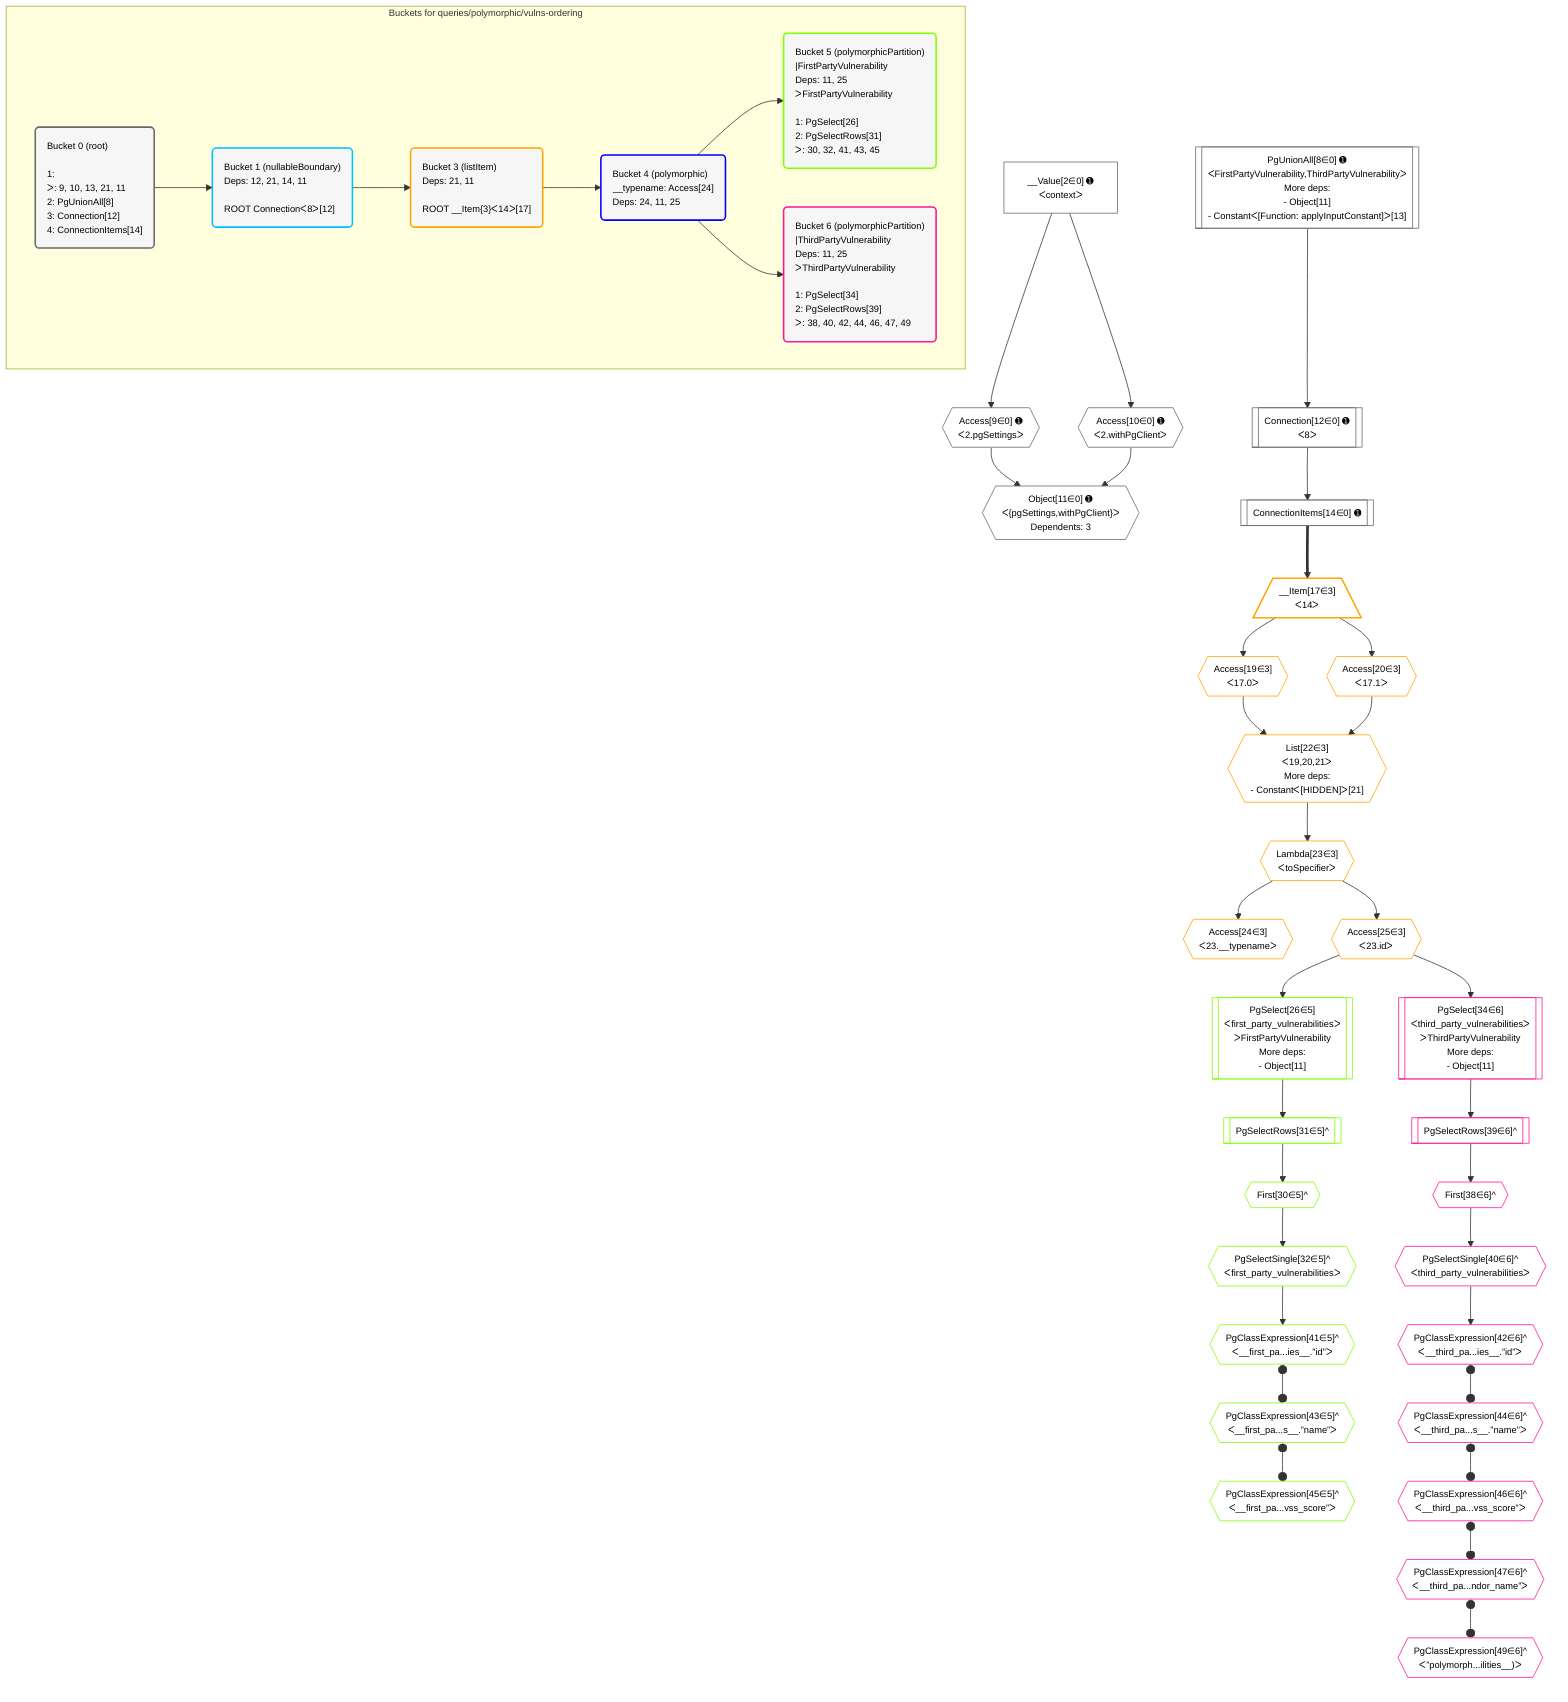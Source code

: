 %%{init: {'themeVariables': { 'fontSize': '12px'}}}%%
graph TD
    classDef path fill:#eee,stroke:#000,color:#000
    classDef plan fill:#fff,stroke-width:1px,color:#000
    classDef itemplan fill:#fff,stroke-width:2px,color:#000
    classDef unbatchedplan fill:#dff,stroke-width:1px,color:#000
    classDef sideeffectplan fill:#fcc,stroke-width:2px,color:#000
    classDef bucket fill:#f6f6f6,color:#000,stroke-width:2px,text-align:left

    subgraph "Buckets for queries/polymorphic/vulns-ordering"
    Bucket0("Bucket 0 (root)<br /><br />1: <br />ᐳ: 9, 10, 13, 21, 11<br />2: PgUnionAll[8]<br />3: Connection[12]<br />4: ConnectionItems[14]"):::bucket
    Bucket1("Bucket 1 (nullableBoundary)<br />Deps: 12, 21, 14, 11<br /><br />ROOT Connectionᐸ8ᐳ[12]"):::bucket
    Bucket3("Bucket 3 (listItem)<br />Deps: 21, 11<br /><br />ROOT __Item{3}ᐸ14ᐳ[17]"):::bucket
    Bucket4("Bucket 4 (polymorphic)<br />__typename: Access[24]<br />Deps: 24, 11, 25"):::bucket
    Bucket5("Bucket 5 (polymorphicPartition)<br />|FirstPartyVulnerability<br />Deps: 11, 25<br />ᐳFirstPartyVulnerability<br /><br />1: PgSelect[26]<br />2: PgSelectRows[31]<br />ᐳ: 30, 32, 41, 43, 45"):::bucket
    Bucket6("Bucket 6 (polymorphicPartition)<br />|ThirdPartyVulnerability<br />Deps: 11, 25<br />ᐳThirdPartyVulnerability<br /><br />1: PgSelect[34]<br />2: PgSelectRows[39]<br />ᐳ: 38, 40, 42, 44, 46, 47, 49"):::bucket
    end
    Bucket0 --> Bucket1
    Bucket1 --> Bucket3
    Bucket3 --> Bucket4
    Bucket4 --> Bucket5 & Bucket6

    %% plan dependencies
    PgUnionAll8[["PgUnionAll[8∈0] ➊<br />ᐸFirstPartyVulnerability,ThirdPartyVulnerabilityᐳ<br />More deps:<br />- Object[11]<br />- Constantᐸ[Function: applyInputConstant]ᐳ[13]"]]:::plan
    Object11{{"Object[11∈0] ➊<br />ᐸ{pgSettings,withPgClient}ᐳ<br />Dependents: 3"}}:::plan
    Access9{{"Access[9∈0] ➊<br />ᐸ2.pgSettingsᐳ"}}:::plan
    Access10{{"Access[10∈0] ➊<br />ᐸ2.withPgClientᐳ"}}:::plan
    Access9 & Access10 --> Object11
    __Value2["__Value[2∈0] ➊<br />ᐸcontextᐳ"]:::plan
    __Value2 --> Access9
    __Value2 --> Access10
    Connection12[["Connection[12∈0] ➊<br />ᐸ8ᐳ"]]:::plan
    PgUnionAll8 --> Connection12
    ConnectionItems14[["ConnectionItems[14∈0] ➊"]]:::plan
    Connection12 --> ConnectionItems14
    List22{{"List[22∈3]<br />ᐸ19,20,21ᐳ<br />More deps:<br />- Constantᐸ[HIDDEN]ᐳ[21]"}}:::plan
    Access19{{"Access[19∈3]<br />ᐸ17.0ᐳ"}}:::plan
    Access20{{"Access[20∈3]<br />ᐸ17.1ᐳ"}}:::plan
    Access19 & Access20 --> List22
    __Item17[/"__Item[17∈3]<br />ᐸ14ᐳ"\]:::itemplan
    ConnectionItems14 ==> __Item17
    __Item17 --> Access19
    __Item17 --> Access20
    Lambda23{{"Lambda[23∈3]<br />ᐸtoSpecifierᐳ"}}:::plan
    List22 --> Lambda23
    Access24{{"Access[24∈3]<br />ᐸ23.__typenameᐳ"}}:::plan
    Lambda23 --> Access24
    Access25{{"Access[25∈3]<br />ᐸ23.idᐳ"}}:::plan
    Lambda23 --> Access25
    PgSelect26[["PgSelect[26∈5]<br />ᐸfirst_party_vulnerabilitiesᐳ<br />ᐳFirstPartyVulnerability<br />More deps:<br />- Object[11]"]]:::plan
    Access25 --> PgSelect26
    First30{{"First[30∈5]^"}}:::plan
    PgSelectRows31[["PgSelectRows[31∈5]^"]]:::plan
    PgSelectRows31 --> First30
    PgSelect26 --> PgSelectRows31
    PgSelectSingle32{{"PgSelectSingle[32∈5]^<br />ᐸfirst_party_vulnerabilitiesᐳ"}}:::plan
    First30 --> PgSelectSingle32
    PgClassExpression41{{"PgClassExpression[41∈5]^<br />ᐸ__first_pa...ies__.”id”ᐳ"}}:::plan
    PgSelectSingle32 --> PgClassExpression41
    PgClassExpression43{{"PgClassExpression[43∈5]^<br />ᐸ__first_pa...s__.”name”ᐳ"}}:::plan
    PgClassExpression41 o--o PgClassExpression43
    PgClassExpression45{{"PgClassExpression[45∈5]^<br />ᐸ__first_pa...vss_score”ᐳ"}}:::plan
    PgClassExpression43 o--o PgClassExpression45
    PgSelect34[["PgSelect[34∈6]<br />ᐸthird_party_vulnerabilitiesᐳ<br />ᐳThirdPartyVulnerability<br />More deps:<br />- Object[11]"]]:::plan
    Access25 --> PgSelect34
    First38{{"First[38∈6]^"}}:::plan
    PgSelectRows39[["PgSelectRows[39∈6]^"]]:::plan
    PgSelectRows39 --> First38
    PgSelect34 --> PgSelectRows39
    PgSelectSingle40{{"PgSelectSingle[40∈6]^<br />ᐸthird_party_vulnerabilitiesᐳ"}}:::plan
    First38 --> PgSelectSingle40
    PgClassExpression42{{"PgClassExpression[42∈6]^<br />ᐸ__third_pa...ies__.”id”ᐳ"}}:::plan
    PgSelectSingle40 --> PgClassExpression42
    PgClassExpression44{{"PgClassExpression[44∈6]^<br />ᐸ__third_pa...s__.”name”ᐳ"}}:::plan
    PgClassExpression42 o--o PgClassExpression44
    PgClassExpression46{{"PgClassExpression[46∈6]^<br />ᐸ__third_pa...vss_score”ᐳ"}}:::plan
    PgClassExpression44 o--o PgClassExpression46
    PgClassExpression47{{"PgClassExpression[47∈6]^<br />ᐸ__third_pa...ndor_name”ᐳ"}}:::plan
    PgClassExpression46 o--o PgClassExpression47
    PgClassExpression49{{"PgClassExpression[49∈6]^<br />ᐸ”polymorph...ilities__)ᐳ"}}:::plan
    PgClassExpression47 o--o PgClassExpression49

    %% define steps
    classDef bucket0 stroke:#696969
    class Bucket0,__Value2,PgUnionAll8,Access9,Access10,Object11,Connection12,ConnectionItems14 bucket0
    classDef bucket1 stroke:#00bfff
    class Bucket1 bucket1
    classDef bucket3 stroke:#ffa500
    class Bucket3,__Item17,Access19,Access20,List22,Lambda23,Access24,Access25 bucket3
    classDef bucket4 stroke:#0000ff
    class Bucket4 bucket4
    classDef bucket5 stroke:#7fff00
    class Bucket5,PgSelect26,First30,PgSelectRows31,PgSelectSingle32,PgClassExpression41,PgClassExpression43,PgClassExpression45 bucket5
    classDef bucket6 stroke:#ff1493
    class Bucket6,PgSelect34,First38,PgSelectRows39,PgSelectSingle40,PgClassExpression42,PgClassExpression44,PgClassExpression46,PgClassExpression47,PgClassExpression49 bucket6